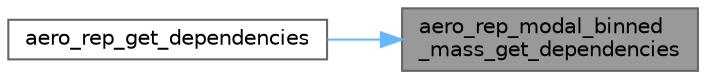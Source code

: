 digraph "aero_rep_modal_binned_mass_get_dependencies"
{
 // LATEX_PDF_SIZE
  bgcolor="transparent";
  edge [fontname=Helvetica,fontsize=10,labelfontname=Helvetica,labelfontsize=10];
  node [fontname=Helvetica,fontsize=10,shape=box,height=0.2,width=0.4];
  rankdir="RL";
  Node1 [label="aero_rep_modal_binned\l_mass_get_dependencies",height=0.2,width=0.4,color="gray40", fillcolor="grey60", style="filled", fontcolor="black",tooltip="Flag elements on the state array used by this aerosol representation."];
  Node1 -> Node2 [dir="back",color="steelblue1",style="solid"];
  Node2 [label="aero_rep_get_dependencies",height=0.2,width=0.4,color="grey40", fillcolor="white", style="filled",URL="$aero__rep__solver_8c.html#ad9f40249b3d38d5fe7a18adf836ef430",tooltip="Get state array elements used by aerosol representation functions."];
}
